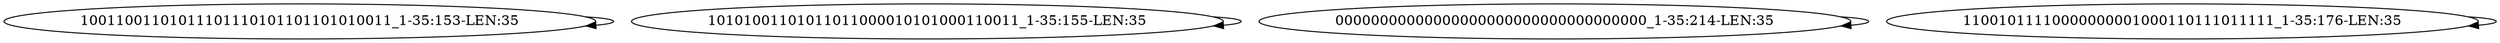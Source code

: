 digraph G {
    "10011001101011101110101101101010011_1-35:153-LEN:35" -> "10011001101011101110101101101010011_1-35:153-LEN:35";
    "10101001101011011000010101000110011_1-35:155-LEN:35" -> "10101001101011011000010101000110011_1-35:155-LEN:35";
    "00000000000000000000000000000000000_1-35:214-LEN:35" -> "00000000000000000000000000000000000_1-35:214-LEN:35";
    "11001011110000000001000110111011111_1-35:176-LEN:35" -> "11001011110000000001000110111011111_1-35:176-LEN:35";
}
